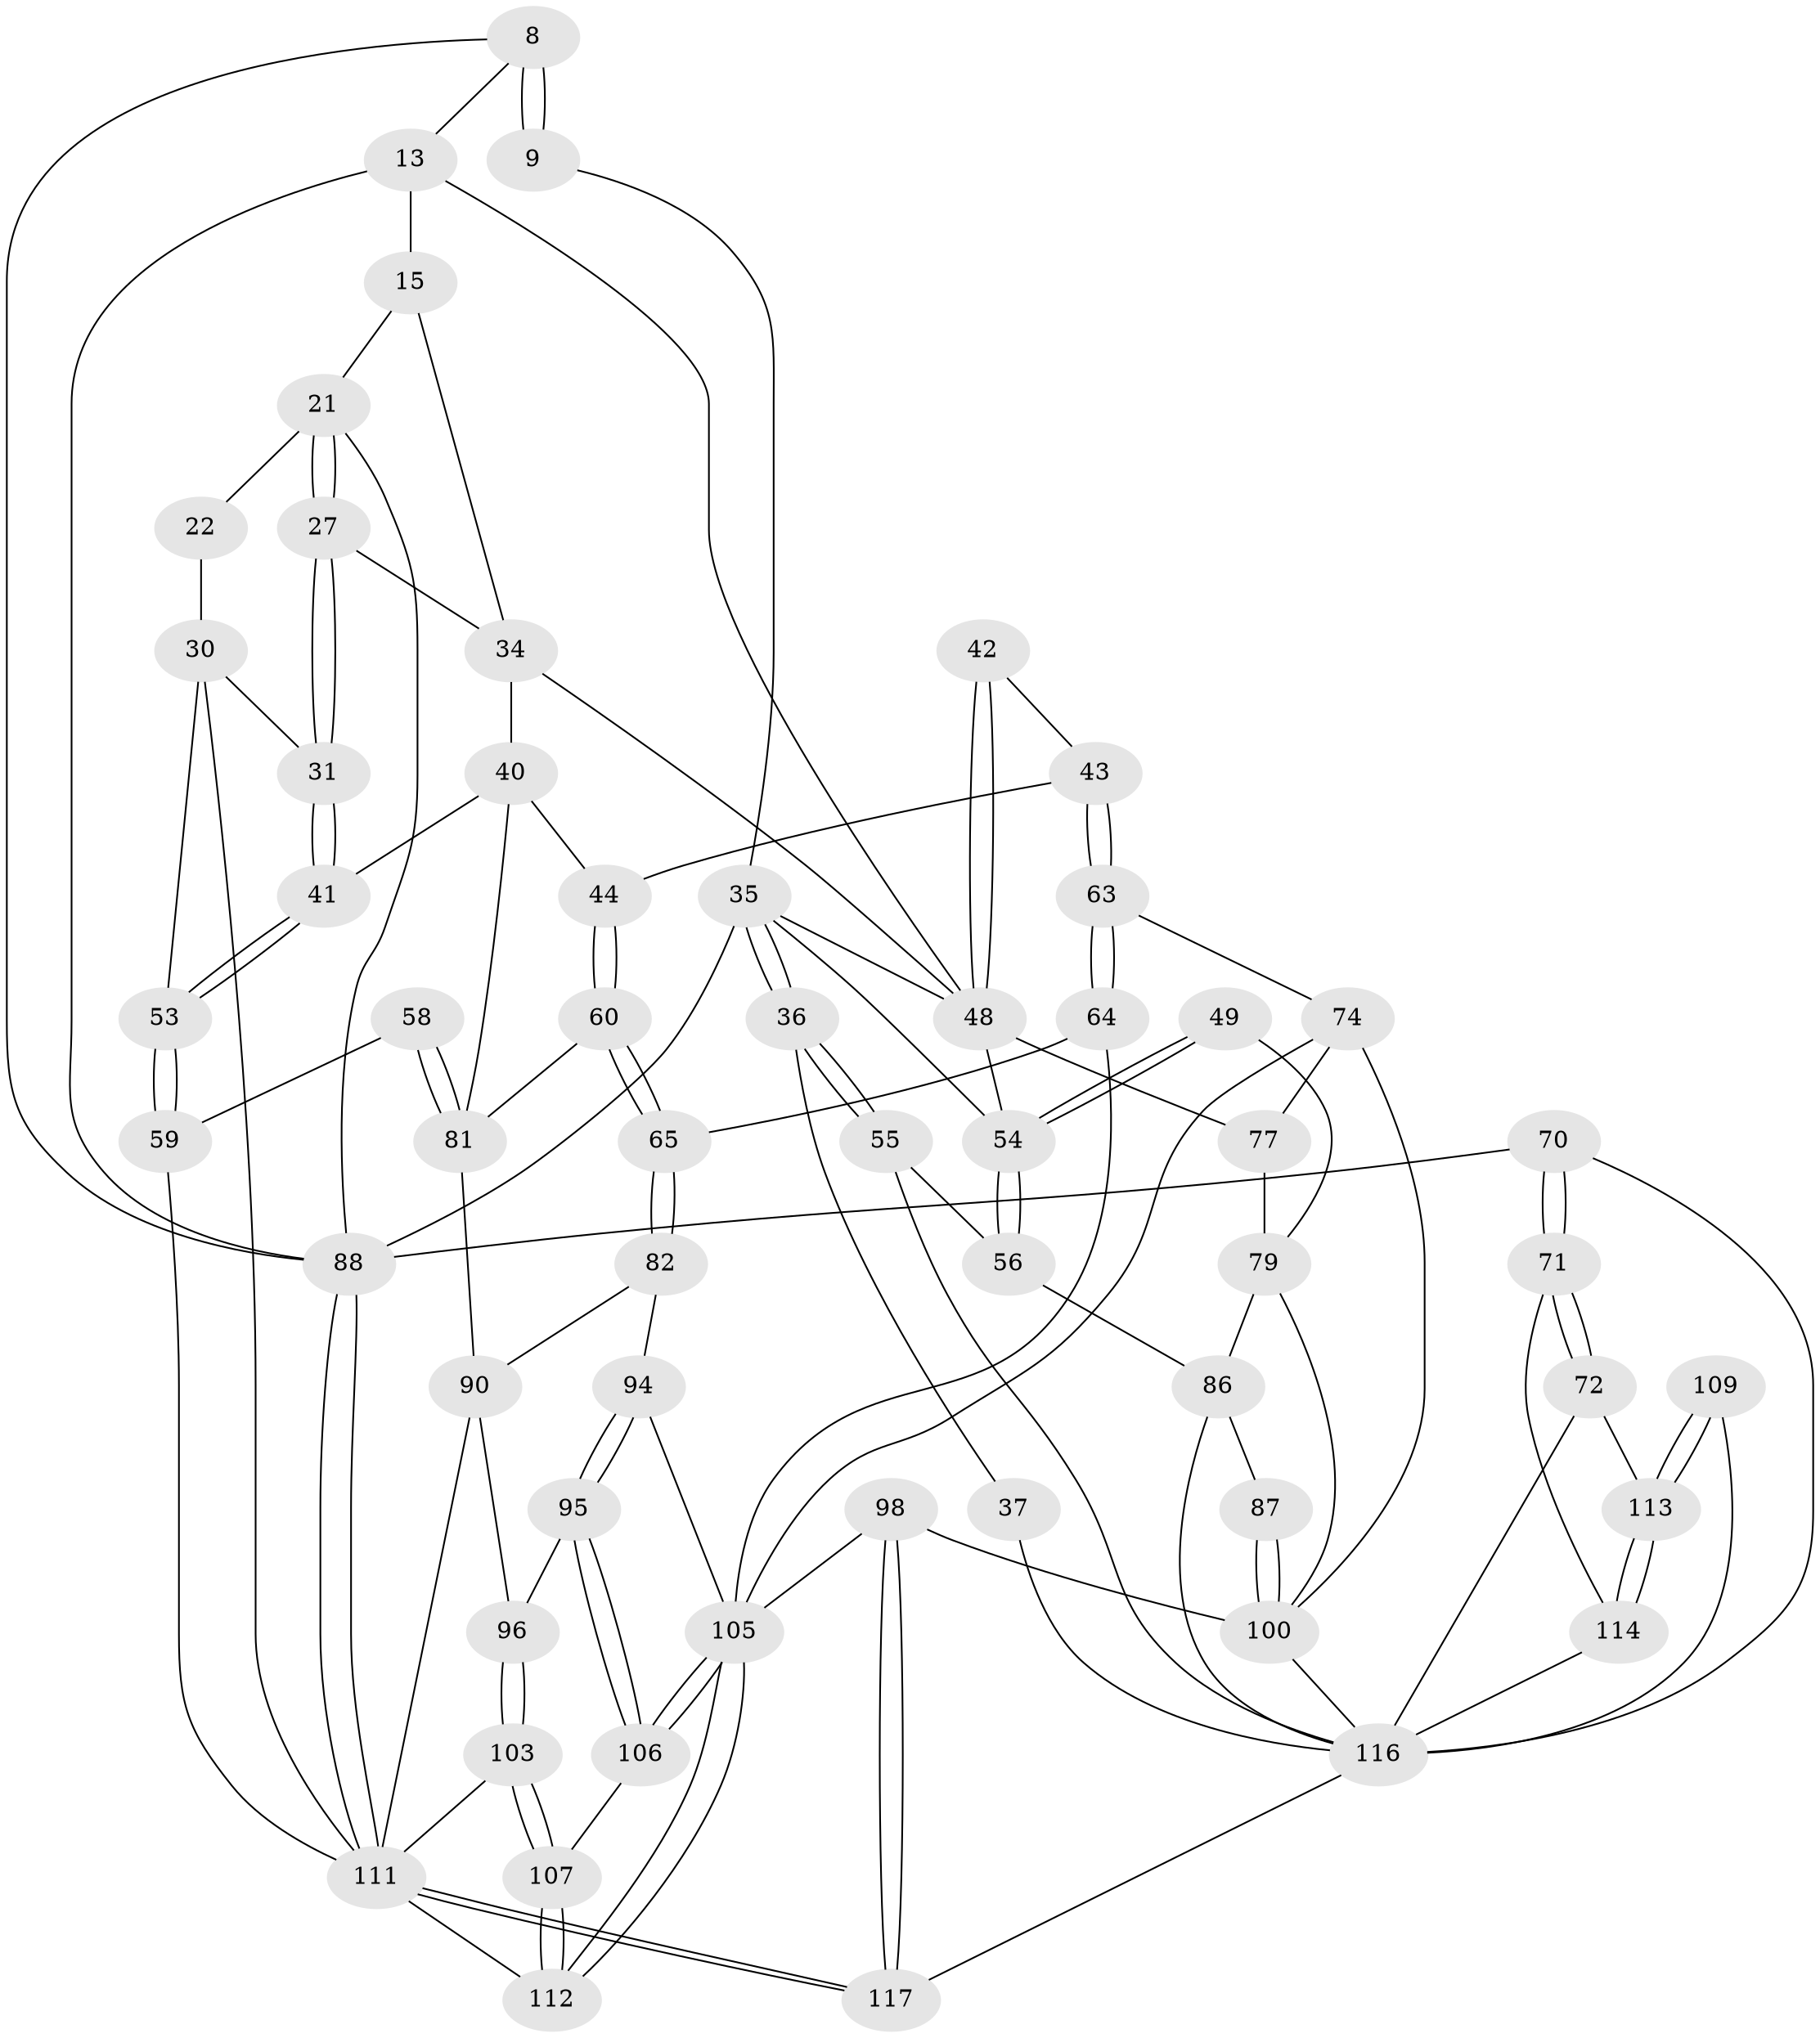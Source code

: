 // original degree distribution, {3: 0.042735042735042736, 6: 0.20512820512820512, 5: 0.5726495726495726, 4: 0.1794871794871795}
// Generated by graph-tools (version 1.1) at 2025/00/03/09/25 05:00:41]
// undirected, 58 vertices, 132 edges
graph export_dot {
graph [start="1"]
  node [color=gray90,style=filled];
  8 [pos="+0.784217676701571+0",super="+7"];
  9 [pos="+0.8422813873369119+0.2384214826675246"];
  13 [pos="+0.5935703472755172+0.10466991004424933",super="+5+3"];
  15 [pos="+0.2549682546986395+0.12111311226925797",super="+14"];
  21 [pos="+0.17924546465735264+0.21092620303857018",super="+20"];
  22 [pos="+0.09624728567560216+0.2733298982124388",super="+19"];
  27 [pos="+0.2295896133637186+0.36290164403753067"];
  30 [pos="+0+0.3985758894048208",super="+29+28"];
  31 [pos="+0.20455608775400178+0.41289222054604924"];
  34 [pos="+0.4014280955010741+0.30886739477035796",super="+26"];
  35 [pos="+0.7850285276559388+0.3506378324584149",super="+24"];
  36 [pos="+0.8311761352928283+0.4043588661475178"];
  37 [pos="+0.9654382970204399+0.35969079982455465"];
  40 [pos="+0.27217533676359235+0.4593017267149771",super="+39"];
  41 [pos="+0.20459122541047897+0.41298935815530735"];
  42 [pos="+0.44741236878500384+0.46886220302257864"];
  43 [pos="+0.4059529727175592+0.49335894237737277"];
  44 [pos="+0.3924422515961526+0.4984445786131661"];
  48 [pos="+0.5302827486919005+0.527966889290201",super="+47+33"];
  49 [pos="+0.5740579777966576+0.5404503211238852"];
  53 [pos="+0.13109942434206098+0.5092682752232978"];
  54 [pos="+0.6446504264841408+0.551531182833371",super="+45+46"];
  55 [pos="+0.9111849367568963+0.5585057921191489"];
  56 [pos="+0.6778054417311975+0.6024498935337074"];
  58 [pos="+0.12643816271964728+0.5919733417067484"];
  59 [pos="+0.11974687337849911+0.5902289631703453"];
  60 [pos="+0.3348579877367491+0.5408048857438121"];
  63 [pos="+0.4532139812477391+0.5612395707089873"];
  64 [pos="+0.3928347788228311+0.6026589243711226"];
  65 [pos="+0.34609024685252415+0.5589627693348997"];
  70 [pos="+1+1",super="+25"];
  71 [pos="+1+0.832051069472978"];
  72 [pos="+1+0.733123561085075"];
  74 [pos="+0.4543703931406844+0.6735990970261165",super="+73"];
  77 [pos="+0.5369289973764896+0.6176213691336369",super="+51+52"];
  79 [pos="+0.54787231511963+0.639096876711581",super="+78+50"];
  81 [pos="+0.21756958507946733+0.6512808951324148",super="+61+57"];
  82 [pos="+0.29982863196628623+0.6932431460308804"];
  86 [pos="+0.6541165548569337+0.7146637424015707",super="+80"];
  87 [pos="+0.5520795716072006+0.7213588301075017"];
  88 [pos="+0+1",super="+2+23"];
  90 [pos="+0.22545351524431587+0.6917040187577428",super="+83"];
  94 [pos="+0.33281417345826325+0.7543276991248551",super="+89"];
  95 [pos="+0.27339211430109256+0.7973400184876579"];
  96 [pos="+0.2364859804903154+0.7851247675274327"];
  98 [pos="+0.441212256453202+0.8501975734039775"];
  100 [pos="+0.5200806010203332+0.8353588716787005",super="+97+85+84"];
  103 [pos="+0.19804336069143116+0.8108507086491179"];
  105 [pos="+0.37000264345066985+0.8770933953291113",super="+99+93+76"];
  106 [pos="+0.2810635722015133+0.8244565489811996"];
  107 [pos="+0.23777089509129534+0.8951886146833717"];
  109 [pos="+0.740032488217891+0.8035347722373376"];
  111 [pos="+0.20786368389048052+1",super="+110"];
  112 [pos="+0.23647303801644315+1"];
  113 [pos="+0.7916894085890193+0.927093452889933",super="+108"];
  114 [pos="+0.7947766602341015+0.9493762999176418"];
  116 [pos="+0.6246183941414166+1",super="+102+115+66+38"];
  117 [pos="+0.5787771617224791+1"];
  8 -- 9 [weight=2];
  8 -- 9;
  8 -- 13;
  8 -- 88;
  9 -- 35;
  13 -- 88;
  13 -- 15 [weight=2];
  13 -- 48;
  15 -- 21;
  15 -- 34;
  21 -- 22 [weight=2];
  21 -- 27;
  21 -- 27;
  21 -- 88;
  22 -- 30 [weight=2];
  27 -- 31;
  27 -- 31;
  27 -- 34;
  30 -- 53;
  30 -- 31;
  30 -- 111;
  31 -- 41;
  31 -- 41;
  34 -- 40;
  34 -- 48;
  35 -- 36;
  35 -- 36;
  35 -- 54;
  35 -- 88;
  35 -- 48;
  36 -- 37;
  36 -- 55;
  36 -- 55;
  37 -- 116;
  40 -- 41;
  40 -- 81;
  40 -- 44;
  41 -- 53;
  41 -- 53;
  42 -- 43;
  42 -- 48 [weight=2];
  42 -- 48;
  43 -- 44;
  43 -- 63;
  43 -- 63;
  44 -- 60;
  44 -- 60;
  48 -- 77;
  48 -- 54;
  49 -- 54 [weight=2];
  49 -- 54;
  49 -- 79;
  53 -- 59;
  53 -- 59;
  54 -- 56;
  54 -- 56;
  55 -- 56;
  55 -- 116;
  56 -- 86;
  58 -- 59;
  58 -- 81 [weight=2];
  58 -- 81;
  59 -- 111;
  60 -- 65;
  60 -- 65;
  60 -- 81;
  63 -- 64;
  63 -- 64;
  63 -- 74;
  64 -- 65;
  64 -- 105;
  65 -- 82;
  65 -- 82;
  70 -- 71;
  70 -- 71;
  70 -- 88 [weight=3];
  70 -- 116 [weight=2];
  71 -- 72;
  71 -- 72;
  71 -- 114;
  72 -- 113;
  72 -- 116;
  74 -- 100;
  74 -- 77 [weight=2];
  74 -- 105;
  77 -- 79 [weight=2];
  79 -- 100;
  79 -- 86;
  81 -- 90;
  82 -- 90;
  82 -- 94;
  86 -- 87;
  86 -- 116;
  87 -- 100 [weight=2];
  87 -- 100;
  88 -- 111 [weight=2];
  88 -- 111;
  90 -- 96;
  90 -- 111;
  94 -- 95;
  94 -- 95;
  94 -- 105 [weight=2];
  95 -- 96;
  95 -- 106;
  95 -- 106;
  96 -- 103;
  96 -- 103;
  98 -- 117;
  98 -- 117;
  98 -- 100;
  98 -- 105;
  100 -- 116;
  103 -- 107;
  103 -- 107;
  103 -- 111;
  105 -- 106;
  105 -- 106;
  105 -- 112;
  105 -- 112;
  106 -- 107;
  107 -- 112;
  107 -- 112;
  109 -- 113 [weight=2];
  109 -- 113;
  109 -- 116;
  111 -- 117;
  111 -- 117;
  111 -- 112;
  113 -- 114;
  113 -- 114;
  114 -- 116;
  116 -- 117;
}
